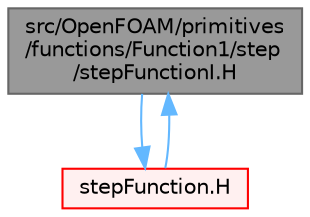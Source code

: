 digraph "src/OpenFOAM/primitives/functions/Function1/step/stepFunctionI.H"
{
 // LATEX_PDF_SIZE
  bgcolor="transparent";
  edge [fontname=Helvetica,fontsize=10,labelfontname=Helvetica,labelfontsize=10];
  node [fontname=Helvetica,fontsize=10,shape=box,height=0.2,width=0.4];
  Node1 [id="Node000001",label="src/OpenFOAM/primitives\l/functions/Function1/step\l/stepFunctionI.H",height=0.2,width=0.4,color="gray40", fillcolor="grey60", style="filled", fontcolor="black",tooltip=" "];
  Node1 -> Node2 [id="edge1_Node000001_Node000002",color="steelblue1",style="solid",tooltip=" "];
  Node2 [id="Node000002",label="stepFunction.H",height=0.2,width=0.4,color="red", fillcolor="#FFF0F0", style="filled",URL="$stepFunction_8H.html",tooltip=" "];
  Node2 -> Node1 [id="edge2_Node000002_Node000001",color="steelblue1",style="solid",tooltip=" "];
}
